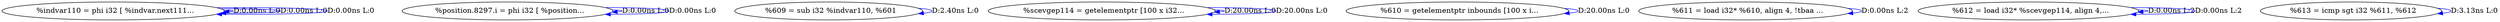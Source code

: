 digraph {
Node0x2892ca0[label="  %indvar110 = phi i32 [ %indvar.next111..."];
Node0x2892ca0 -> Node0x2892ca0[label="D:0.00ns L:0",color=blue];
Node0x2892ca0 -> Node0x2892ca0[label="D:0.00ns L:0",color=blue];
Node0x2892ca0 -> Node0x2892ca0[label="D:0.00ns L:0",color=blue];
Node0x2892d80[label="  %position.8297.i = phi i32 [ %position..."];
Node0x2892d80 -> Node0x2892d80[label="D:0.00ns L:0",color=blue];
Node0x2892d80 -> Node0x2892d80[label="D:0.00ns L:0",color=blue];
Node0x2892e60[label="  %609 = sub i32 %indvar110, %601"];
Node0x2892e60 -> Node0x2892e60[label="D:2.40ns L:0",color=blue];
Node0x2892f40[label="  %scevgep114 = getelementptr [100 x i32..."];
Node0x2892f40 -> Node0x2892f40[label="D:20.00ns L:0",color=blue];
Node0x2892f40 -> Node0x2892f40[label="D:20.00ns L:0",color=blue];
Node0x2893020[label="  %610 = getelementptr inbounds [100 x i..."];
Node0x2893020 -> Node0x2893020[label="D:20.00ns L:0",color=blue];
Node0x2893100[label="  %611 = load i32* %610, align 4, !tbaa ..."];
Node0x2893100 -> Node0x2893100[label="D:0.00ns L:2",color=blue];
Node0x28931e0[label="  %612 = load i32* %scevgep114, align 4,..."];
Node0x28931e0 -> Node0x28931e0[label="D:0.00ns L:2",color=blue];
Node0x28931e0 -> Node0x28931e0[label="D:0.00ns L:2",color=blue];
Node0x28932c0[label="  %613 = icmp sgt i32 %611, %612"];
Node0x28932c0 -> Node0x28932c0[label="D:3.13ns L:0",color=blue];
}
